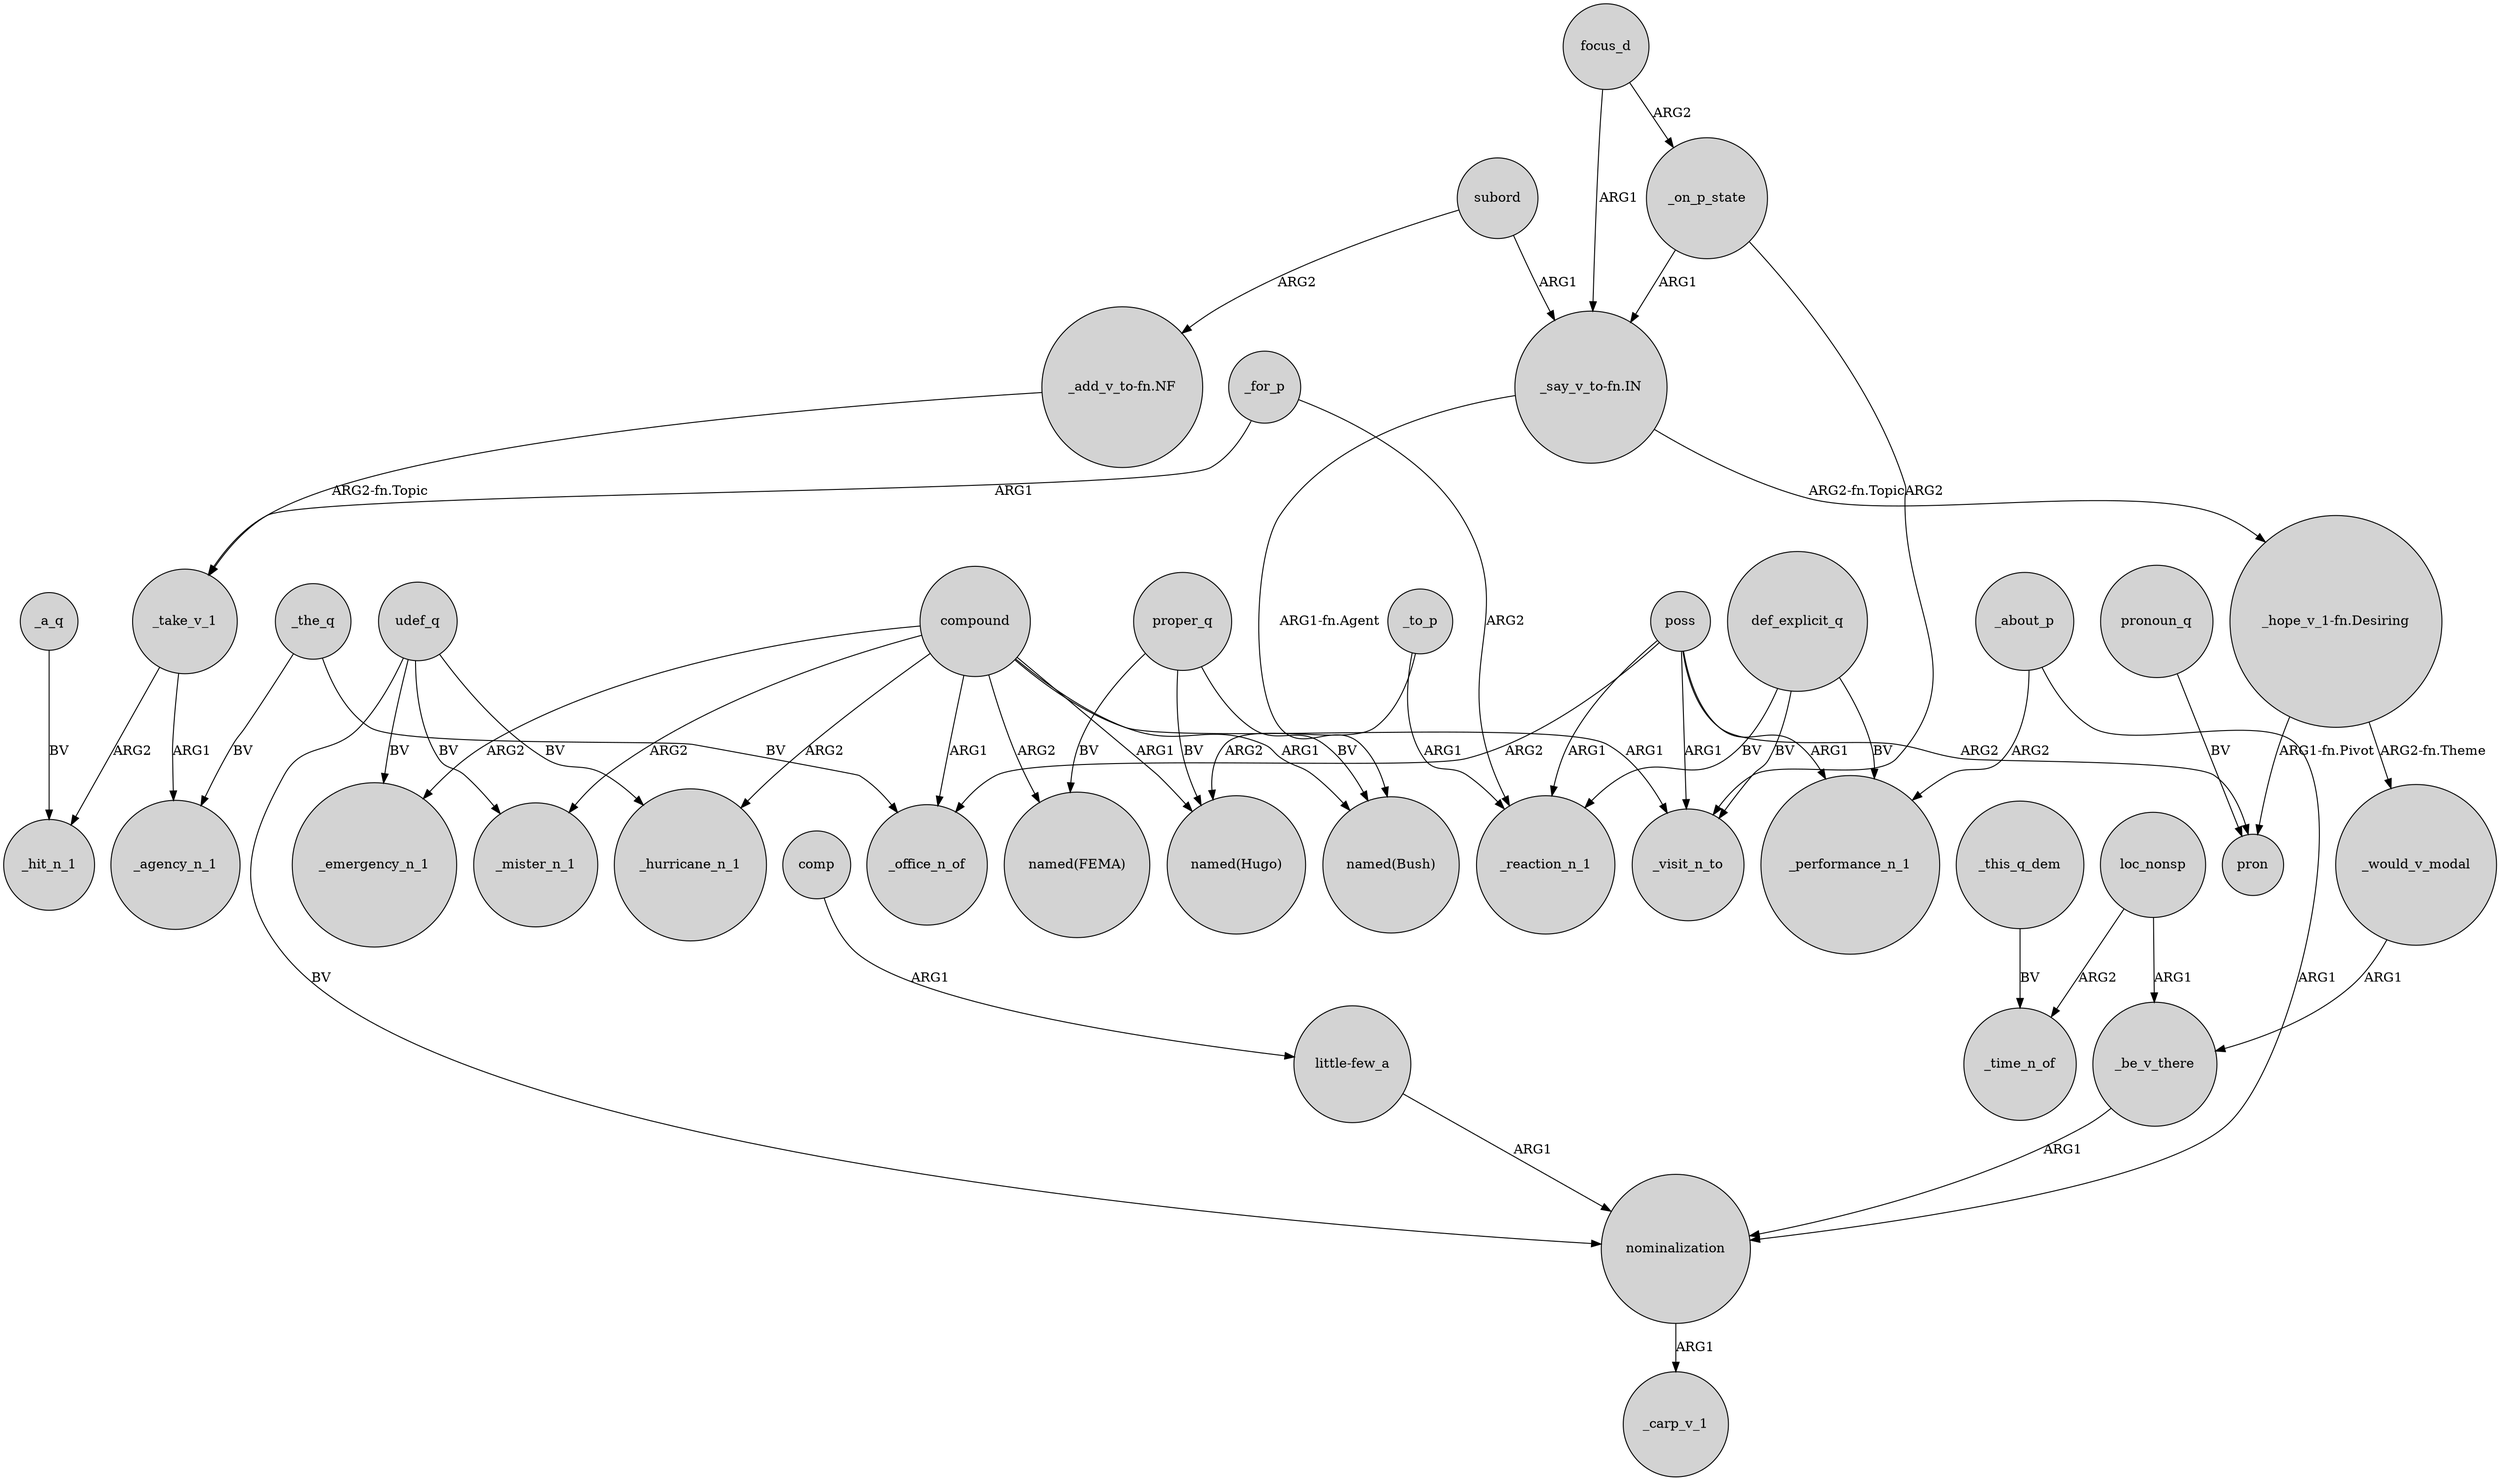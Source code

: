 digraph {
	node [shape=circle style=filled]
	subord -> "_add_v_to-fn.NF" [label=ARG2]
	"_hope_v_1-fn.Desiring" -> pron [label="ARG1-fn.Pivot"]
	compound -> _emergency_n_1 [label=ARG2]
	_the_q -> _agency_n_1 [label=BV]
	"_add_v_to-fn.NF" -> _take_v_1 [label="ARG2-fn.Topic"]
	"little-few_a" -> nominalization [label=ARG1]
	poss -> pron [label=ARG2]
	_on_p_state -> "_say_v_to-fn.IN" [label=ARG1]
	_for_p -> _take_v_1 [label=ARG1]
	compound -> "named(Hugo)" [label=ARG1]
	_on_p_state -> _visit_n_to [label=ARG2]
	focus_d -> _on_p_state [label=ARG2]
	poss -> _office_n_of [label=ARG2]
	_to_p -> _reaction_n_1 [label=ARG1]
	compound -> _mister_n_1 [label=ARG2]
	_for_p -> _reaction_n_1 [label=ARG2]
	"_say_v_to-fn.IN" -> "_hope_v_1-fn.Desiring" [label="ARG2-fn.Topic"]
	udef_q -> _mister_n_1 [label=BV]
	loc_nonsp -> _be_v_there [label=ARG1]
	loc_nonsp -> _time_n_of [label=ARG2]
	compound -> _office_n_of [label=ARG1]
	subord -> "_say_v_to-fn.IN" [label=ARG1]
	_to_p -> "named(Hugo)" [label=ARG2]
	compound -> _visit_n_to [label=ARG1]
	_about_p -> _performance_n_1 [label=ARG2]
	_take_v_1 -> _hit_n_1 [label=ARG2]
	def_explicit_q -> _reaction_n_1 [label=BV]
	proper_q -> "named(FEMA)" [label=BV]
	_this_q_dem -> _time_n_of [label=BV]
	def_explicit_q -> _visit_n_to [label=BV]
	_the_q -> _office_n_of [label=BV]
	_a_q -> _hit_n_1 [label=BV]
	pronoun_q -> pron [label=BV]
	udef_q -> _hurricane_n_1 [label=BV]
	def_explicit_q -> _performance_n_1 [label=BV]
	udef_q -> _emergency_n_1 [label=BV]
	poss -> _performance_n_1 [label=ARG1]
	comp -> "little-few_a" [label=ARG1]
	proper_q -> "named(Bush)" [label=BV]
	udef_q -> nominalization [label=BV]
	proper_q -> "named(Hugo)" [label=BV]
	_take_v_1 -> _agency_n_1 [label=ARG1]
	poss -> _reaction_n_1 [label=ARG1]
	_be_v_there -> nominalization [label=ARG1]
	nominalization -> _carp_v_1 [label=ARG1]
	compound -> _hurricane_n_1 [label=ARG2]
	"_hope_v_1-fn.Desiring" -> _would_v_modal [label="ARG2-fn.Theme"]
	"_say_v_to-fn.IN" -> "named(Bush)" [label="ARG1-fn.Agent"]
	_about_p -> nominalization [label=ARG1]
	poss -> _visit_n_to [label=ARG1]
	_would_v_modal -> _be_v_there [label=ARG1]
	compound -> "named(FEMA)" [label=ARG2]
	focus_d -> "_say_v_to-fn.IN" [label=ARG1]
	compound -> "named(Bush)" [label=ARG1]
}
